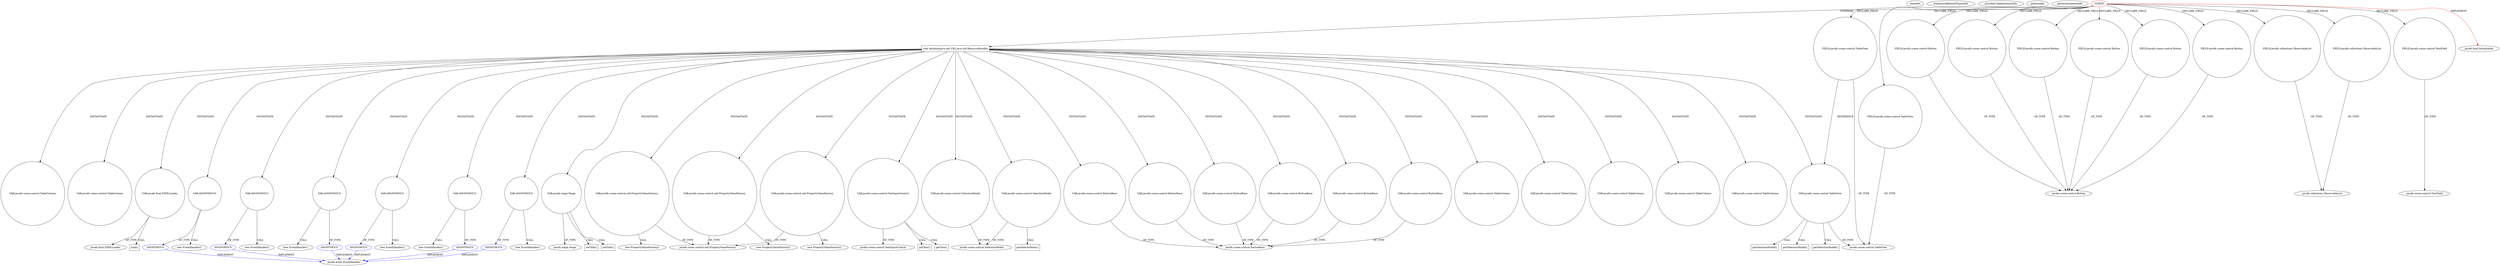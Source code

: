 digraph {
baseInfo[graphId=456,category="pattern",isAnonymous=false,possibleRelation=true]
frameworkRelatedTypesInfo[0="javafx.fxml.Initializable"]
possibleCollaborationsInfo[0="456~INSTANTIATION-OVERRIDING_METHOD_DECLARATION-~javafx.fxml.Initializable ~javafx.event.EventHandler ~false~true",1="456~INSTANTIATION-OVERRIDING_METHOD_DECLARATION-~javafx.fxml.Initializable ~javafx.event.EventHandler ~false~true",2="456~INSTANTIATION-OVERRIDING_METHOD_DECLARATION-~javafx.fxml.Initializable ~javafx.event.EventHandler ~false~true",3="456~INSTANTIATION-OVERRIDING_METHOD_DECLARATION-~javafx.fxml.Initializable ~javafx.event.EventHandler ~false~true",4="456~INSTANTIATION-OVERRIDING_METHOD_DECLARATION-~javafx.fxml.Initializable ~javafx.event.EventHandler ~false~true",5="456~INSTANTIATION-OVERRIDING_METHOD_DECLARATION-~javafx.fxml.Initializable ~javafx.event.EventHandler ~false~true"]
patternInfo[frequency=2.0,patternRootClient=0]
patternInstancesInfo[0="diogocs1-FPessoais~/diogocs1-FPessoais/FPessoais-master/FinancasPessoais/src/app/controllers/HomeController.java~HomeController~2490",1="crosswords-testEnvironment~/crosswords-testEnvironment/testEnvironment-master/src/GUI/MainController.java~MainController~2315"]
97[label="new PropertyValueFactory()",vertexType="CONSTRUCTOR_CALL",isFrameworkType=false]
98[label="VAR:javafx.scene.control.cell.PropertyValueFactory",vertexType="VARIABLE_EXPRESION",isFrameworkType=false,shape=circle]
81[label="void initialize(java.net.URL,java.util.ResourceBundle)",vertexType="OVERRIDING_METHOD_DECLARATION",isFrameworkType=false,shape=box]
0[label="CLIENT",vertexType="ROOT_CLIENT_CLASS_DECLARATION",isFrameworkType=false,color=red]
26[label="FIELD:javafx.scene.control.Button",vertexType="FIELD_DECLARATION",isFrameworkType=false,shape=circle]
24[label="FIELD:javafx.scene.control.Button",vertexType="FIELD_DECLARATION",isFrameworkType=false,shape=circle]
10[label="FIELD:javafx.scene.control.Button",vertexType="FIELD_DECLARATION",isFrameworkType=false,shape=circle]
51[label="FIELD:javafx.scene.control.Button",vertexType="FIELD_DECLARATION",isFrameworkType=false,shape=circle]
4[label="FIELD:javafx.scene.control.Button",vertexType="FIELD_DECLARATION",isFrameworkType=false,shape=circle]
12[label="FIELD:javafx.scene.control.Button",vertexType="FIELD_DECLARATION",isFrameworkType=false,shape=circle]
46[label="FIELD:javafx.collections.ObservableList",vertexType="FIELD_DECLARATION",isFrameworkType=false,shape=circle]
43[label="javafx.collections.ObservableList",vertexType="FRAMEWORK_INTERFACE_TYPE",isFrameworkType=false]
42[label="FIELD:javafx.collections.ObservableList",vertexType="FIELD_DECLARATION",isFrameworkType=false,shape=circle]
396[label="VAR:javafx.scene.control.SelectionModel",vertexType="VARIABLE_EXPRESION",isFrameworkType=false,shape=circle]
397[label="getSelectedItem()",vertexType="INSIDE_CALL",isFrameworkType=false,shape=box]
176[label="javafx.scene.control.SelectionModel",vertexType="FRAMEWORK_CLASS_TYPE",isFrameworkType=false]
331[label="VAR:javafx.scene.control.SelectionModel",vertexType="VARIABLE_EXPRESION",isFrameworkType=false,shape=circle]
245[label="VAR:javafx.scene.control.TextInputControl",vertexType="VARIABLE_EXPRESION",isFrameworkType=false,shape=circle]
234[label="VAR:javafx.scene.control.ButtonBase",vertexType="VARIABLE_EXPRESION",isFrameworkType=false,shape=circle]
129[label="javafx.scene.control.ButtonBase",vertexType="FRAMEWORK_CLASS_TYPE",isFrameworkType=false]
265[label="VAR:javafx.scene.control.ButtonBase",vertexType="VARIABLE_EXPRESION",isFrameworkType=false,shape=circle]
324[label="VAR:javafx.scene.control.ButtonBase",vertexType="VARIABLE_EXPRESION",isFrameworkType=false,shape=circle]
346[label="VAR:javafx.scene.control.ButtonBase",vertexType="VARIABLE_EXPRESION",isFrameworkType=false,shape=circle]
127[label="VAR:javafx.scene.control.ButtonBase",vertexType="VARIABLE_EXPRESION",isFrameworkType=false,shape=circle]
383[label="VAR:javafx.scene.control.ButtonBase",vertexType="VARIABLE_EXPRESION",isFrameworkType=false,shape=circle]
5[label="javafx.scene.control.Button",vertexType="FRAMEWORK_CLASS_TYPE",isFrameworkType=false]
247[label="javafx.scene.control.TextInputControl",vertexType="FRAMEWORK_CLASS_TYPE",isFrameworkType=false]
77[label="FIELD:javafx.scene.control.TextField",vertexType="FIELD_DECLARATION",isFrameworkType=false,shape=circle]
122[label="VAR:javafx.scene.control.cell.PropertyValueFactory",vertexType="VARIABLE_EXPRESION",isFrameworkType=false,shape=circle]
121[label="new PropertyValueFactory()",vertexType="CONSTRUCTOR_CALL",isFrameworkType=false]
92[label="VAR:javafx.scene.control.cell.PropertyValueFactory",vertexType="VARIABLE_EXPRESION",isFrameworkType=false,shape=circle]
91[label="new PropertyValueFactory()",vertexType="CONSTRUCTOR_CALL",isFrameworkType=false]
279[label="getText()",vertexType="INSIDE_CALL",isFrameworkType=false,shape=box]
249[label="getText()",vertexType="INSIDE_CALL",isFrameworkType=false,shape=box]
269[label="VAR:ANONYMOUS",vertexType="VARIABLE_EXPRESION",isFrameworkType=false,shape=circle]
270[label="ANONYMOUS",vertexType="REFERENCE_ANONYMOUS_DECLARATION",isFrameworkType=false,color=blue]
268[label="new EventHandler()",vertexType="CONSTRUCTOR_CALL",isFrameworkType=false]
133[label="javafx.event.EventHandler",vertexType="FRAMEWORK_INTERFACE_TYPE",isFrameworkType=false]
388[label="ANONYMOUS",vertexType="REFERENCE_ANONYMOUS_DECLARATION",isFrameworkType=false,color=blue]
204[label="ANONYMOUS",vertexType="REFERENCE_ANONYMOUS_DECLARATION",isFrameworkType=false,color=blue]
227[label="ANONYMOUS",vertexType="REFERENCE_ANONYMOUS_DECLARATION",isFrameworkType=false,color=blue]
166[label="ANONYMOUS",vertexType="REFERENCE_ANONYMOUS_DECLARATION",isFrameworkType=false,color=blue]
298[label="ANONYMOUS",vertexType="REFERENCE_ANONYMOUS_DECLARATION",isFrameworkType=false,color=blue]
387[label="VAR:ANONYMOUS",vertexType="VARIABLE_EXPRESION",isFrameworkType=false,shape=circle]
386[label="new EventHandler()",vertexType="CONSTRUCTOR_CALL",isFrameworkType=false]
203[label="VAR:ANONYMOUS",vertexType="VARIABLE_EXPRESION",isFrameworkType=false,shape=circle]
202[label="new EventHandler()",vertexType="CONSTRUCTOR_CALL",isFrameworkType=false]
226[label="VAR:ANONYMOUS",vertexType="VARIABLE_EXPRESION",isFrameworkType=false,shape=circle]
225[label="new EventHandler()",vertexType="CONSTRUCTOR_CALL",isFrameworkType=false]
165[label="VAR:ANONYMOUS",vertexType="VARIABLE_EXPRESION",isFrameworkType=false,shape=circle]
164[label="new EventHandler()",vertexType="CONSTRUCTOR_CALL",isFrameworkType=false]
297[label="VAR:ANONYMOUS",vertexType="VARIABLE_EXPRESION",isFrameworkType=false,shape=circle]
296[label="new EventHandler()",vertexType="CONSTRUCTOR_CALL",isFrameworkType=false]
1[label="javafx.fxml.Initializable",vertexType="FRAMEWORK_INTERFACE_TYPE",isFrameworkType=false]
311[label="VAR:javafx.stage.Stage",vertexType="VARIABLE_EXPRESION",isFrameworkType=false,shape=circle]
54[label="javafx.stage.Stage",vertexType="FRAMEWORK_CLASS_TYPE",isFrameworkType=false]
312[label="setTitle()",vertexType="INSIDE_CALL",isFrameworkType=false,shape=box]
370[label="setTitle()",vertexType="INSIDE_CALL",isFrameworkType=false,shape=box]
78[label="javafx.scene.control.TextField",vertexType="FRAMEWORK_CLASS_TYPE",isFrameworkType=false]
177[label="VAR:javafx.scene.control.TableView",vertexType="VARIABLE_EXPRESION",isFrameworkType=false,shape=circle]
284[label="getSelectionModel()",vertexType="INSIDE_CALL",isFrameworkType=false,shape=box]
210[label="getSelectionModel()",vertexType="INSIDE_CALL",isFrameworkType=false,shape=box]
233[label="getSelectionModel()",vertexType="INSIDE_CALL",isFrameworkType=false,shape=box]
73[label="FIELD:javafx.scene.control.TableView",vertexType="FIELD_DECLARATION",isFrameworkType=false,shape=circle]
71[label="FIELD:javafx.scene.control.TableView",vertexType="FIELD_DECLARATION",isFrameworkType=false,shape=circle]
82[label="VAR:javafx.scene.control.TableColumn",vertexType="VARIABLE_EXPRESION",isFrameworkType=false,shape=circle]
118[label="VAR:javafx.scene.control.TableColumn",vertexType="VARIABLE_EXPRESION",isFrameworkType=false,shape=circle]
106[label="VAR:javafx.scene.control.TableColumn",vertexType="VARIABLE_EXPRESION",isFrameworkType=false,shape=circle]
100[label="VAR:javafx.scene.control.TableColumn",vertexType="VARIABLE_EXPRESION",isFrameworkType=false,shape=circle]
94[label="VAR:javafx.scene.control.TableColumn",vertexType="VARIABLE_EXPRESION",isFrameworkType=false,shape=circle]
88[label="VAR:javafx.scene.control.TableColumn",vertexType="VARIABLE_EXPRESION",isFrameworkType=false,shape=circle]
112[label="VAR:javafx.scene.control.TableColumn",vertexType="VARIABLE_EXPRESION",isFrameworkType=false,shape=circle]
135[label="VAR:javafx.fxml.FXMLLoader",vertexType="VARIABLE_EXPRESION",isFrameworkType=false,shape=circle]
136[label="javafx.fxml.FXMLLoader",vertexType="FRAMEWORK_CLASS_TYPE",isFrameworkType=false]
87[label="javafx.scene.control.cell.PropertyValueFactory",vertexType="FRAMEWORK_CLASS_TYPE",isFrameworkType=false]
72[label="javafx.scene.control.TableView",vertexType="FRAMEWORK_CLASS_TYPE",isFrameworkType=false]
138[label="load()",vertexType="INSIDE_CALL",isFrameworkType=false,shape=box]
81->234[label="INSTANTIATE"]
71->72[label="OF_TYPE"]
81->94[label="INSTANTIATE"]
0->73[label="DECLARE_FIELD"]
388->133[label="IMPLEMENT",color=blue]
135->136[label="OF_TYPE"]
0->81[label="OVERRIDE"]
81->106[label="INSTANTIATE"]
81->165[label="INSTANTIATE"]
311->370[label="CALL"]
81->203[label="INSTANTIATE"]
81->122[label="INSTANTIATE"]
269->268[label="CALL"]
122->87[label="OF_TYPE"]
81->118[label="INSTANTIATE"]
234->129[label="OF_TYPE"]
122->121[label="CALL"]
81->82[label="INSTANTIATE"]
269->270[label="OF_TYPE"]
81->100[label="INSTANTIATE"]
81->297[label="INSTANTIATE"]
165->164[label="CALL"]
298->133[label="IMPLEMENT",color=blue]
177->233[label="CALL"]
81->383[label="INSTANTIATE"]
0->10[label="DECLARE_FIELD"]
166->133[label="IMPLEMENT",color=blue]
396->176[label="OF_TYPE"]
0->24[label="DECLARE_FIELD"]
0->12[label="DECLARE_FIELD"]
203->204[label="OF_TYPE"]
81->127[label="INSTANTIATE"]
324->129[label="OF_TYPE"]
0->1[label="IMPLEMENT",color=red]
51->5[label="OF_TYPE"]
42->43[label="OF_TYPE"]
98->87[label="OF_TYPE"]
0->51[label="DECLARE_FIELD"]
0->42[label="DECLARE_FIELD"]
346->129[label="OF_TYPE"]
0->26[label="DECLARE_FIELD"]
177->284[label="CALL"]
0->77[label="DECLARE_FIELD"]
24->5[label="OF_TYPE"]
226->227[label="OF_TYPE"]
0->46[label="DECLARE_FIELD"]
46->43[label="OF_TYPE"]
245->249[label="CALL"]
26->5[label="OF_TYPE"]
81->226[label="INSTANTIATE"]
203->202[label="CALL"]
12->5[label="OF_TYPE"]
92->91[label="CALL"]
245->279[label="CALL"]
177->72[label="OF_TYPE"]
387->388[label="OF_TYPE"]
396->397[label="CALL"]
331->176[label="OF_TYPE"]
297->298[label="OF_TYPE"]
297->296[label="CALL"]
265->129[label="OF_TYPE"]
98->97[label="CALL"]
81->269[label="INSTANTIATE"]
81->98[label="INSTANTIATE"]
81->324[label="INSTANTIATE"]
81->92[label="INSTANTIATE"]
383->129[label="OF_TYPE"]
81->112[label="INSTANTIATE"]
81->245[label="INSTANTIATE"]
204->133[label="IMPLEMENT",color=blue]
71->177[label="REFERENCE"]
81->396[label="INSTANTIATE"]
10->5[label="OF_TYPE"]
0->71[label="DECLARE_FIELD"]
92->87[label="OF_TYPE"]
226->225[label="CALL"]
81->135[label="INSTANTIATE"]
270->133[label="IMPLEMENT",color=blue]
81->346[label="INSTANTIATE"]
81->311[label="INSTANTIATE"]
77->78[label="OF_TYPE"]
245->247[label="OF_TYPE"]
165->166[label="OF_TYPE"]
311->54[label="OF_TYPE"]
81->88[label="INSTANTIATE"]
0->4[label="DECLARE_FIELD"]
81->387[label="INSTANTIATE"]
81->265[label="INSTANTIATE"]
127->129[label="OF_TYPE"]
227->133[label="IMPLEMENT",color=blue]
135->138[label="CALL"]
4->5[label="OF_TYPE"]
311->312[label="CALL"]
387->386[label="CALL"]
81->331[label="INSTANTIATE"]
73->72[label="OF_TYPE"]
177->210[label="CALL"]
81->177[label="INSTANTIATE"]
}
